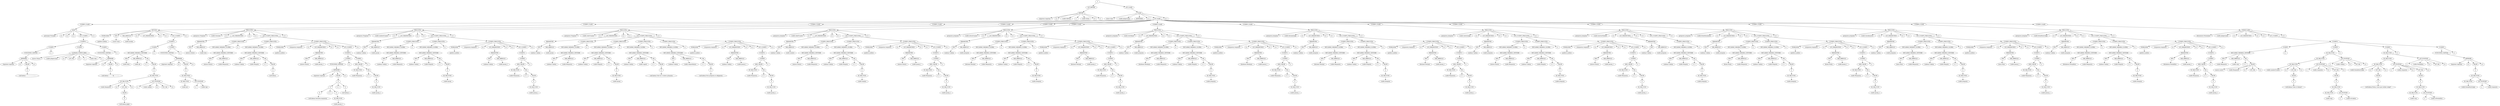 digraph G{
426867[label="S"];
426867->3841804;
3841804[label="LST_IMPORT"];
3841804->34576242;
34576242[label="IMPORT"];
34576242->42750725;
42750725[label="(importar) importar"];
34576242->49212206;
49212206[label="(() ("];
34576242->40256670;
40256670[label="(valId) libForm"];
34576242->26765710;
26765710[label="(.) ."];
34576242->39564799;
39564799[label="(valId) xform"];
34576242->20538874;
20538874[label="()) )"];
34576242->50632145;
50632145[label="(;) ;"];
426867->53036123;
53036123[label="LST_CLASE"];
53036123->7563067;
7563067[label="CLASE"];
7563067->958745;
958745[label="(clase) clase"];
7563067->8628710;
8628710[label="(valId) pilapersonas"];
7563067->10549531;
10549531[label="EXTENDER"];
7563067->27836922;
27836922[label="({) {"];
7563067->49205706;
49205706[label="CP_CLASE"];
49205706->40198173;
40198173[label="CUERPO_CLASE"];
40198173->26239245;
26239245[label="MAIN"];
26239245->34826618;
34826618[label="(principal) Principal"];
26239245->45004109;
45004109[label="(() ("];
26239245->2383799;
2383799[label="()) )"];
26239245->21454193;
21454193[label="({) {"];
26239245->58870012;
58870012[label="LST_CUERPO"];
58870012->60068066;
60068066[label="CUERPO+"];
60068066->3741682;
3741682[label="CUERPO"];
3741682->33675143;
33675143[label="FUNCIONES_NATIVAS"];
33675143->34640832;
34640832[label="IMPRIMIR"];
34640832->43332040;
43332040[label="(imprimir) imprimir"];
34640832->54444047;
54444047[label="(() ("];
34640832->20234383;
20234383[label="VALOR"];
20234383->47891719;
47891719[label="E"];
47891719->28372289;
28372289[label="(valCadena) ---------------------------"];
34640832->54024015;
54024015[label="()) )"];
3741682->16454088;
16454088[label="(;) ;"];
60068066->13869071;
13869071[label="CUERPO"];
13869071->57712780;
57712780[label="LLAMADA_FORMULARIO"];
57712780->49652976;
49652976[label="(nuevo) Nuevo"];
57712780->44223604;
44223604[label="(valId) pilapersonas"];
57712780->62468121;
62468121[label="(() ("];
57712780->25342185;
25342185[label="LST_VAL"];
57712780->26753075;
26753075[label="()) )"];
57712780->39451090;
39451090[label="(.) ."];
57712780->19515494;
19515494[label="(todo) todo"];
57712780->41421720;
41421720[label="(;) ;"];
60068066->37251161;
37251161[label="CUERPO"];
37251161->66824994;
66824994[label="FUNCIONES_NATIVAS"];
66824994->64554036;
64554036[label="IMPRIMIR"];
64554036->44115416;
44115416[label="(imprimir) imprimir"];
64554036->61494432;
61494432[label="(() ("];
64554036->16578980;
16578980[label="VALOR"];
16578980->14993092;
14993092[label="E"];
14993092->720107;
720107[label="(valCadena) ---------- fin -------------"];
64554036->6480969;
6480969[label="()) )"];
37251161->58328727;
58328727[label="(;) ;"];
26239245->55196503;
55196503[label="(}) }"];
49205706->27006480;
27006480[label="CUERPO_CLASE"];
27006480->41731733;
41731733[label="METODO"];
41731733->40041277;
40041277[label="VISIBILIDAD"];
40041277->24827179;
24827179[label="(publico) publico"];
41731733->22118023;
22118023[label="TIPO"];
22118023->64844482;
64844482[label="(vacio) vacio"];
41731733->46729429;
46729429[label="VAR_ARREGLO"];
46729429->17911681;
17911681[label="(valId) prueba"];
41731733->26987408;
26987408[label="(() ("];
41731733->41560081;
41560081[label="LST_PARAMETROS"];
41731733->38496415;
38496415[label="()) )"];
41731733->10923418;
10923418[label="({) {"];
41731733->31201899;
31201899[label="LST_CUERPO"];
31201899->12381635;
12381635[label="CUERPO+"];
12381635->44325851;
44325851[label="CUERPO"];
44325851->63388340;
63388340[label="DECLARAR_VARIABLE_SINVISIBI"];
63388340->33624151;
33624151[label="TIPO"];
33624151->34181910;
34181910[label="(valId) form"];
63388340->39201736;
39201736[label="VAR_ARREGLO"];
39201736->17271312;
17271312[label="(valId) ale"];
63388340->21224086;
21224086[label="VAL"];
21224086->56799051;
56799051[label="(=) ="];
21224086->41429416;
41429416[label="VALOR"];
41429416->37320431;
37320431[label="E"];
37320431->339559;
339559[label="ID_VAR_FUNC"];
339559->3056034;
3056034[label="ID_VAR_FUNC"];
3056034->27504314;
27504314[label="(valId) Respuesta"];
3056034->46212239;
46212239[label="(() ("];
3056034->13256970;
13256970[label="LST_VAL"];
13256970->52203868;
52203868[label="VALOR"];
52203868->72766;
72766[label="E"];
72766->654897;
654897[label="(valCadena) jejeje"];
3056034->5894079;
5894079[label="()) )"];
339559->53046711;
53046711[label="LST_PUNTOSP"];
53046711->7658356;
7658356[label="(.) ."];
53046711->1816341;
1816341[label="(valId) cadena"];
53046711->16347077;
16347077[label="(() ("];
53046711->12905972;
12905972[label="LST_VAL"];
53046711->49044892;
49044892[label="()) )"];
44325851->38750844;
38750844[label="(;) ;"];
12381635->13213278;
13213278[label="CUERPO"];
13213278->51810644;
51810644[label="FUNCIONES_NATIVAS"];
51810644->63642613;
63642613[label="IMPRIMIR"];
63642613->35912612;
35912612[label="(imprimir) imprimir"];
63642613->54778057;
54778057[label="(() ("];
63642613->23240469;
23240469[label="VALOR"];
23240469->7837633;
7837633[label="E"];
7837633->3429838;
3429838[label="ID_VAR_FUNC"];
3429838->30868550;
30868550[label="ID_VAR_FUNC"];
30868550->9381496;
9381496[label="(valId) ale"];
3429838->17324607;
17324607[label="LST_PUNTOSP"];
17324607->21703739;
21703739[label="(.) ."];
17324607->61115925;
61115925[label="(valId) tipo"];
63642613->13172414;
13172414[label="()) )"];
13213278->51442863;
51442863[label="(;) ;"];
41731733->60332585;
60332585[label="(}) }"];
49205706->6122357;
6122357[label="CUERPO_CLASE"];
6122357->55101221;
55101221[label="PREGUNTA"];
55101221->26148945;
26148945[label="(pregunta) Pregunta"];
55101221->34013913;
34013913[label="(valId) iteracion"];
55101221->37689768;
37689768[label="(() ("];
55101221->3663598;
3663598[label="LST_PARAMETROS"];
3663598->32972388;
32972388[label="PARAMETRO"];
32972388->28316044;
28316044[label="TIPO"];
28316044->53517805;
53517805[label="(entero) Entero"];
32972388->11898202;
11898202[label="VAR_ARREGLO"];
11898202->39974954;
39974954[label="(valId) data"];
55101221->24230272;
24230272[label="()) )"];
55101221->16745860;
16745860[label="({) {"];
55101221->16495015;
16495015[label="LST_CUERPO_PREGUNTA"];
16495015->14237410;
14237410[label="CUERPO_PREGUNTA"];
14237410->61027830;
61027830[label="DECLARAR_VARIABLE_GLOBAL"];
61027830->12379565;
12379565[label="DECLARAR_VARIABLE_SINVISIBI"];
12379565->44307222;
44307222[label="TIPO"];
44307222->63220684;
63220684[label="(entero) Entero"];
12379565->32115247;
32115247[label="VAR_ARREGLO"];
32115247->20601768;
20601768[label="(valId) Respuesta"];
14237410->51198184;
51198184[label="(;) ;"];
16495015->58130472;
58130472[label="CUERPO_PREGUNTA"];
58130472->53412201;
53412201[label="DECLARAR_VARIABLE_GLOBAL"];
53412201->10947764;
10947764[label="DECLARAR_VARIABLE_SINVISIBI"];
10947764->31421019;
31421019[label="TIPO"];
31421019->14353717;
14353717[label="(cadena) Cadena"];
10947764->62074597;
62074597[label="VAR_ARREGLO"];
62074597->21800467;
21800467[label="(valId) Etiqueta"];
10947764->61986480;
61986480[label="VAL"];
61986480->21007413;
21007413[label="(=) ="];
61986480->54848996;
54848996[label="VALOR"];
54848996->23878916;
23878916[label="E"];
23878916->13583655;
13583655[label="(valCadena)  "];
58130472->55144039;
55144039[label="(;) ;"];
16495015->26534308;
26534308[label="CUERPO_PREGUNTA"];
26534308->37482183;
37482183[label="VISIBILIDAD"];
37482183->1795329;
1795329[label="(publico) publico"];
26534308->16157963;
16157963[label="(respuesta) respuesta"];
26534308->11203942;
11203942[label="(() ("];
26534308->33726620;
33726620[label="LST_PARAMETROS"];
33726620->35104124;
35104124[label="PARAMETRO"];
35104124->47501665;
47501665[label="TIPO"];
47501665->24861802;
24861802[label="(entero) Entero"];
35104124->22429634;
22429634[label="VAR_ARREGLO"];
22429634->540121;
540121[label="(valId) param_1"];
26534308->4861097;
4861097[label="()) )"];
26534308->43749873;
43749873[label="({) {"];
26534308->58204539;
58204539[label="LST_CUERPO"];
58204539->54078809;
54078809[label="CUERPO+"];
54078809->16947234;
16947234[label="CUERPO"];
16947234->18307385;
18307385[label="FUNCIONES_NATIVAS"];
18307385->30548742;
30548742[label="IMPRIMIR"];
30548742->6503226;
6503226[label="(imprimir) imprimir"];
30548742->58529038;
58529038[label="(() ("];
30548742->56999299;
56999299[label="VALOR"];
56999299->43231651;
43231651[label="E"];
43231651->53540541;
53540541[label="E"];
53540541->12102828;
12102828[label="E"];
12102828->41816592;
41816592[label="(valCadena) iteracion.respuesta("];
53540541->40805010;
40805010[label="(+) +"];
53540541->31700771;
31700771[label="E"];
31700771->16871484;
16871484[label="ID_VAR_FUNC"];
16871484->17625630;
17625630[label="(valId) param_1"];
43231651->24412946;
24412946[label="(+) +"];
43231651->18389930;
18389930[label="E"];
18389930->31291646;
31291646[label="(valCadena) )"];
30548742->13189358;
13189358[label="()) )"];
16947234->51595365;
51595365[label="(;) ;"];
54078809->61705107;
61705107[label="CUERPO"];
61705107->18475057;
18475057[label="ASIG_VALOR"];
18475057->32057793;
32057793[label="ID_VAR_FUNC"];
32057793->20084682;
20084682[label="(valId) Respuesta"];
18475057->46544415;
46544415[label="VAL"];
46544415->16246551;
16246551[label="(=) ="];
46544415->12001237;
12001237[label="VALOR"];
12001237->40902273;
40902273[label="E"];
40902273->32576140;
32576140[label="ID_VAR_FUNC"];
32576140->24749807;
24749807[label="(valId) param_1"];
61705107->21421675;
21421675[label="(;) ;"];
26534308->58577354;
58577354[label="(}) }"];
55101221->57434139;
57434139[label="(}) }"];
49205706->47145209;
47145209[label="CUERPO_CLASE"];
47145209->21653700;
21653700[label="PREGUNTA"];
21653700->60665573;
60665573[label="(pregunta) Pregunta"];
21653700->9119245;
9119245[label="(valId) nombreUsuario"];
21653700->14964341;
14964341[label="(() ("];
21653700->461342;
461342[label="LST_PARAMETROS"];
461342->4152081;
4152081[label="PARAMETRO"];
4152081->37368736;
37368736[label="TIPO"];
37368736->774306;
774306[label="(cadena) Cadena"];
4152081->6968762;
6968762[label="VAR_ARREGLO"];
6968762->62718864;
62718864[label="(valId) param"];
21653700->27598869;
27598869[label="()) )"];
21653700->47063234;
47063234[label="({) {"];
21653700->20915929;
20915929[label="LST_CUERPO_PREGUNTA"];
20915929->54025633;
54025633[label="CUERPO_PREGUNTA"];
54025633->16468652;
16468652[label="DECLARAR_VARIABLE_GLOBAL"];
16468652->14000148;
14000148[label="DECLARAR_VARIABLE_SINVISIBI"];
14000148->58892473;
58892473[label="TIPO"];
58892473->60270212;
60270212[label="(cadena) Cadena"];
14000148->5560998;
5560998[label="VAR_ARREGLO"];
5560998->50048984;
50048984[label="(valId) Respuesta"];
54025633->47787675;
47787675[label="(;) ;"];
20915929->27435897;
27435897[label="CUERPO_PREGUNTA"];
27435897->45596481;
45596481[label="DECLARAR_VARIABLE_GLOBAL"];
45596481->7715150;
7715150[label="DECLARAR_VARIABLE_SINVISIBI"];
7715150->2327487;
2327487[label="TIPO"];
2327487->20947391;
20947391[label="(cadena) Cadena"];
7715150->54308798;
54308798[label="VAR_ARREGLO"];
54308798->19017142;
19017142[label="(valId) Etiqueta"];
7715150->36936550;
36936550[label="VAL"];
36936550->63993496;
63993496[label="(=) ="];
36936550->39070558;
39070558[label="VALOR"];
39070558->16090703;
16090703[label="E"];
16090703->10598606;
10598606[label="ID_VAR_FUNC"];
10598606->28278595;
28278595[label="(valId) param"];
27435897->53180767;
53180767[label="(;) ;"];
20915929->8864859;
8864859[label="CUERPO_PREGUNTA"];
8864859->12674872;
12674872[label="VISIBILIDAD"];
12674872->46964992;
46964992[label="(publico) publico"];
8864859->20031746;
20031746[label="(respuesta) respuesta"];
8864859->46067993;
46067993[label="(() ("];
8864859->11958757;
11958757[label="LST_PARAMETROS"];
11958757->40519951;
40519951[label="PARAMETRO"];
40519951->29135240;
29135240[label="TIPO"];
29135240->60890569;
60890569[label="(cadena) Cadena"];
40519951->11144211;
11144211[label="VAR_ARREGLO"];
11144211->33189039;
33189039[label="(valId) param_1"];
8864859->30265903;
30265903[label="()) )"];
8864859->3957675;
3957675[label="({) {"];
8864859->35619075;
35619075[label="LST_CUERPO"];
35619075->52136226;
52136226[label="CUERPO+"];
52136226->66572856;
66572856[label="CUERPO"];
66572856->62284798;
62284798[label="ASIG_VALOR"];
62284798->23692278;
23692278[label="ID_VAR_FUNC"];
23692278->11903911;
11903911[label="(valId) Respuesta"];
62284798->40026340;
40026340[label="VAL"];
40026340->24692740;
24692740[label="(=) ="];
40026340->20908074;
20908074[label="VALOR"];
20908074->53954942;
53954942[label="E"];
53954942->15832433;
15832433[label="ID_VAR_FUNC"];
15832433->8274172;
8274172[label="(valId) param_1"];
66572856->7358688;
7358688[label="(;) ;"];
8864859->66228199;
66228199[label="(}) }"];
21653700->59182880;
59182880[label="(}) }"];
49205706->62883878;
62883878[label="CUERPO_CLASE"];
62883878->29083993;
29083993[label="PREGUNTA"];
29083993->60429346;
60429346[label="(pregunta) Pregunta"];
29083993->6993202;
6993202[label="(valId) colorUsuario"];
29083993->62938818;
62938818[label="(() ("];
29083993->29578451;
29578451[label="LST_PARAMETROS"];
29578451->64879470;
64879470[label="PARAMETRO"];
64879470->47044325;
47044325[label="TIPO"];
47044325->20745743;
20745743[label="(cadena) Cadena"];
64879470->52493967;
52493967[label="VAR_ARREGLO"];
52493967->2683661;
2683661[label="(valId) param"];
29083993->24152954;
24152954[label="()) )"];
29083993->16049999;
16049999[label="({) {"];
29083993->10232270;
10232270[label="LST_CUERPO_PREGUNTA"];
10232270->24981566;
24981566[label="CUERPO_PREGUNTA"];
24981566->23507505;
23507505[label="DECLARAR_VARIABLE_GLOBAL"];
23507505->10240961;
10240961[label="DECLARAR_VARIABLE_SINVISIBI"];
10240961->25059790;
25059790[label="TIPO"];
25059790->24211521;
24211521[label="(cadena) Cadena"];
10240961->16577099;
16577099[label="VAR_ARREGLO"];
16577099->14976165;
14976165[label="(valId) Respuesta"];
24981566->567760;
567760[label="(;) ;"];
10232270->5109846;
5109846[label="CUERPO_PREGUNTA"];
5109846->45988614;
45988614[label="DECLARAR_VARIABLE_GLOBAL"];
45988614->11244347;
11244347[label="DECLARAR_VARIABLE_SINVISIBI"];
11244347->34090260;
34090260[label="TIPO"];
34090260->38376892;
38376892[label="(cadena) Cadena"];
11244347->9847715;
9847715[label="VAR_ARREGLO"];
9847715->21520579;
21520579[label="(valId) Etiqueta"];
11244347->59467483;
59467483[label="VAL"];
59467483->65445301;
65445301[label="(=) ="];
59467483->52136803;
52136803[label="VALOR"];
52136803->66578044;
66578044[label="E"];
66578044->62331491;
62331491[label="ID_VAR_FUNC"];
62331491->24112512;
24112512[label="(valId) param"];
5109846->15686020;
15686020[label="(;) ;"];
10232270->6956456;
6956456[label="CUERPO_PREGUNTA"];
6956456->62608109;
62608109[label="DECLARAR_VARIABLE_GLOBAL"];
62608109->26602077;
26602077[label="DECLARAR_VARIABLE_SINVISIBI"];
26602077->38092103;
38092103[label="TIPO"];
38092103->7284614;
7284614[label="(cadena) Cadena"];
26602077->65561530;
65561530[label="VAR_ARREGLO"];
65561530->53182860;
53182860[label="(valId) sugerir"];
26602077->8883693;
8883693[label="VAL"];
8883693->12844374;
12844374[label="(=) ="];
8883693->48490504;
48490504[label="VALOR"];
48490504->33761356;
33761356[label="E"];
33761356->35416756;
35416756[label="(valCadena) Solo los 4 colores primarios"];
6956456->50315352;
50315352[label="(;) ;"];
10232270->50184984;
50184984[label="CUERPO_PREGUNTA"];
50184984->49011679;
49011679[label="DECLARAR_VARIABLE_GLOBAL"];
49011679->38451933;
38451933[label="DECLARAR_VARIABLE_SINVISIBI"];
38451933->10523083;
10523083[label="TIPO"];
10523083->27598891;
27598891[label="(cadena) Cadena"];
38451933->47063428;
47063428[label="VAR_ARREGLO"];
47063428->20917673;
20917673[label="(valId) requeridomsn"];
38451933->54041329;
54041329[label="VAL"];
54041329->16609919;
16609919[label="(=) ="];
54041329->15271547;
15271547[label="VALOR"];
15271547->3226198;
3226198[label="E"];
3226198->29035785;
29035785[label="(valCadena) Esta pregunta es obligatoria"];
50184984->59995477;
59995477[label="(;) ;"];
10232270->3088388;
3088388[label="CUERPO_PREGUNTA"];
3088388->27795493;
27795493[label="VISIBILIDAD"];
27795493->48832851;
48832851[label="(publico) publico"];
3088388->36842478;
36842478[label="(respuesta) respuesta"];
3088388->63146847;
63146847[label="(() ("];
3088388->31450711;
31450711[label="LST_PARAMETROS"];
31450711->14620943;
14620943[label="PARAMETRO"];
14620943->64479624;
64479624[label="TIPO"];
64479624->43445707;
43445707[label="(cadena) Cadena"];
14620943->55467050;
55467050[label="VAR_ARREGLO"];
55467050->29441404;
29441404[label="(valId) param_1"];
3088388->63646052;
63646052[label="()) )"];
3088388->35943562;
35943562[label="({) {"];
3088388->55056607;
55056607[label="LST_CUERPO"];
55056607->25747420;
25747420[label="CUERPO+"];
25747420->30400195;
30400195[label="CUERPO"];
30400195->5166299;
5166299[label="ASIG_VALOR"];
5166299->46496694;
46496694[label="ID_VAR_FUNC"];
46496694->15817070;
15817070[label="(valId) Respuesta"];
5166299->8135907;
8135907[label="VAL"];
8135907->6114302;
6114302[label="(=) ="];
8135907->55028720;
55028720[label="VALOR"];
55028720->25496434;
25496434[label="E"];
25496434->28141317;
28141317[label="ID_VAR_FUNC"];
28141317->51945267;
51945267[label="(valId) param_1"];
30400195->64854219;
64854219[label="(;) ;"];
3088388->46817064;
46817064[label="(}) }"];
29083993->18700393;
18700393[label="(}) }"];
49205706->34085817;
34085817[label="CUERPO_CLASE"];
34085817->38336904;
38336904[label="PREGUNTA"];
38336904->9487824;
9487824[label="(pregunta) pregunta"];
38336904->18281552;
18281552[label="(valId) edadUsuario"];
38336904->30316242;
30316242[label="(() ("];
38336904->4410728;
4410728[label="LST_PARAMETROS"];
4410728->39696553;
39696553[label="PARAMETRO"];
39696553->21724664;
21724664[label="TIPO"];
21724664->61304253;
61304253[label="(cadena) Cadena"];
39696553->14867369;
14867369[label="VAR_ARREGLO"];
14867369->66697461;
66697461[label="(valId) nombre"];
38336904->63406242;
63406242[label="()) )"];
38336904->33785274;
33785274[label="({) {"];
38336904->35632012;
35632012[label="LST_CUERPO_PREGUNTA"];
35632012->52252659;
52252659[label="CUERPO_PREGUNTA"];
52252659->511887;
511887[label="DECLARAR_VARIABLE_GLOBAL"];
511887->4606985;
4606985[label="DECLARAR_VARIABLE_SINVISIBI"];
4606985->41462866;
41462866[label="TIPO"];
41462866->37621475;
37621475[label="(entero) Entero"];
4606985->3048957;
3048957[label="VAR_ARREGLO"];
3048957->27440617;
27440617[label="(valId) Respuesta"];
52252659->45638969;
45638969[label="(;) ;"];
35632012->8097541;
8097541[label="CUERPO_PREGUNTA"];
8097541->5769005;
5769005[label="DECLARAR_VARIABLE_GLOBAL"];
5769005->51921052;
51921052[label="DECLARAR_VARIABLE_SINVISIBI"];
51921052->64636290;
64636290[label="TIPO"];
64636290->44855704;
44855704[label="(cadena) Cadena"];
51921052->1048160;
1048160[label="VAR_ARREGLO"];
1048160->9433441;
9433441[label="(valId) Etiqueta"];
51921052->17792110;
17792110[label="VAL"];
17792110->25911262;
25911262[label="(=) ="];
17792110->31874772;
31874772[label="VALOR"];
31874772->18437496;
18437496[label="E"];
18437496->31719739;
31719739[label="ID_VAR_FUNC"];
31719739->17042198;
17042198[label="(valId) nombre"];
8097541->19162058;
19162058[label="(;) ;"];
35632012->38240801;
38240801[label="CUERPO_PREGUNTA"];
38240801->8622890;
8622890[label="VISIBILIDAD"];
8622890->10497152;
10497152[label="(publico) publico"];
38240801->27365507;
27365507[label="(respuesta) respuesta"];
38240801->44962972;
44962972[label="(() ("];
38240801->2013564;
2013564[label="LST_PARAMETROS"];
2013564->18122076;
18122076[label="PARAMETRO"];
18122076->28880957;
28880957[label="TIPO"];
28880957->58602024;
58602024[label="(entero) Entero"];
18122076->57656175;
57656175[label="VAR_ARREGLO"];
57656175->49143529;
49143529[label="(valId) param_1"];
38240801->39638585;
39638585[label="()) )"];
38240801->21202951;
21202951[label="({) {"];
38240801->56608836;
56608836[label="LST_CUERPO"];
56608836->39717481;
39717481[label="CUERPO+"];
39717481->21913016;
21913016[label="CUERPO"];
21913016->62999416;
62999416[label="ASIG_VALOR"];
62999416->30123835;
30123835[label="ID_VAR_FUNC"];
30123835->2679067;
2679067[label="(valId) Respuesta"];
62999416->24111608;
24111608[label="VAL"];
24111608->15677883;
15677883[label="(=) ="];
24111608->6883221;
6883221[label="VALOR"];
6883221->61948991;
61948991[label="E"];
61948991->20670010;
20670010[label="ID_VAR_FUNC"];
20670010->51812368;
51812368[label="(valId) param_1"];
21913016->63658128;
63658128[label="(;) ;"];
38240801->36052245;
36052245[label="(}) }"];
38336904->56034750;
56034750[label="(}) }"];
49205706->34550710;
34550710[label="CUERPO_CLASE"];
34550710->42520941;
42520941[label="PREGUNTA"];
42520941->47144157;
47144157[label="(pregunta) pregunta"];
42520941->21644229;
21644229[label="(valId) alturaUsuario"];
42520941->60580335;
60580335[label="(() ("];
42520941->8352109;
8352109[label="LST_PARAMETROS"];
8352109->8060118;
8060118[label="PARAMETRO"];
8060118->5432205;
5432205[label="TIPO"];
5432205->48889850;
48889850[label="(cadena) Cadena"];
8060118->37355470;
37355470[label="VAR_ARREGLO"];
37355470->654914;
654914[label="(valId) pregunta"];
42520941->5894231;
5894231[label="()) )"];
42520941->53048087;
53048087[label="({) {"];
42520941->7670737;
7670737[label="LST_CUERPO_PREGUNTA"];
7670737->1927776;
1927776[label="CUERPO_PREGUNTA"];
1927776->17349988;
17349988[label="DECLARAR_VARIABLE_GLOBAL"];
17349988->21932166;
21932166[label="DECLARAR_VARIABLE_SINVISIBI"];
21932166->63171767;
63171767[label="TIPO"];
63171767->31674992;
31674992[label="(decimal) Decimal"];
21932166->16639474;
16639474[label="VAR_ARREGLO"];
16639474->15537542;
15537542[label="(valId) Respuesta"];
1927776->5620158;
5620158[label="(;) ;"];
7670737->50581426;
50581426[label="CUERPO_PREGUNTA"];
50581426->52579650;
52579650[label="DECLARAR_VARIABLE_GLOBAL"];
52579650->3454809;
3454809[label="DECLARAR_VARIABLE_SINVISIBI"];
3454809->31093287;
31093287[label="TIPO"];
31093287->11404133;
11404133[label="(cadena) Cadena"];
3454809->35528341;
35528341[label="VAR_ARREGLO"];
35528341->51319614;
51319614[label="(valId) Etiqueta"];
3454809->59223347;
59223347[label="VAL"];
59223347->63248075;
63248075[label="(=) ="];
59223347->32361769;
32361769[label="VALOR"];
32361769->22820469;
22820469[label="E"];
22820469->4057632;
4057632[label="ID_VAR_FUNC"];
4057632->36518691;
36518691[label="(valId) pregunta"];
50581426->60232767;
60232767[label="(;) ;"];
7670737->5223998;
5223998[label="CUERPO_PREGUNTA"];
5223998->47015983;
47015983[label="VISIBILIDAD"];
47015983->20490669;
20490669[label="(publico) publico"];
5223998->50198296;
50198296[label="(respuesta) respuesta"];
5223998->49131481;
49131481[label="(() ("];
5223998->39530145;
39530145[label="LST_PARAMETROS"];
39530145->20226985;
20226985[label="PARAMETRO"];
20226985->47825138;
47825138[label="TIPO"];
47825138->27773061;
27773061[label="(decimal) Decimal"];
20226985->48630964;
48630964[label="VAR_ARREGLO"];
48630964->35025494;
35025494[label="(valId) param_1"];
5223998->46793998;
46793998[label="()) )"];
5223998->18492804;
18492804[label="({) {"];
5223998->32217513;
32217513[label="LST_CUERPO"];
32217513->21522166;
21522166[label="CUERPO+"];
21522166->59481773;
59481773[label="CUERPO"];
59481773->65573909;
65573909[label="ASIG_VALOR"];
65573909->53294272;
53294272[label="ID_VAR_FUNC"];
53294272->9886408;
9886408[label="(valId) Respuesta"];
65573909->21868813;
21868813[label="VAL"];
21868813->62601592;
62601592[label="(=) ="];
21868813->26543418;
26543418[label="VALOR"];
26543418->37564172;
37564172[label="E"];
37564172->2533231;
2533231[label="ID_VAR_FUNC"];
2533231->22799085;
22799085[label="(valId) param_1"];
59481773->3865173;
3865173[label="(;) ;"];
5223998->34786562;
34786562[label="(}) }"];
42520941->44643603;
44643603[label="(}) }"];
49205706->66248115;
66248115[label="CUERPO_CLASE"];
66248115->59362130;
59362130[label="PREGUNTA"];
59362130->64497130;
64497130[label="(pregunta) pregunta"];
59362130->43603258;
43603258[label="(valId) eresMayor"];
59362130->56885004;
56885004[label="(() ("];
59362130->42202994;
42202994[label="LST_PARAMETROS"];
42202994->44282627;
44282627[label="PARAMETRO"];
44282627->62999330;
62999330[label="TIPO"];
62999330->30123063;
30123063[label="(cadena) Cadena"];
44282627->2672115;
2672115[label="VAR_ARREGLO"];
2672115->24049039;
24049039[label="(valId) pregunta"];
59362130->15114764;
15114764[label="()) )"];
59362130->1815156;
1815156[label="({) {"];
59362130->16336406;
16336406[label="LST_CUERPO_PREGUNTA"];
16336406->12809933;
12809933[label="CUERPO_PREGUNTA"];
12809933->48180537;
48180537[label="DECLARAR_VARIABLE_GLOBAL"];
48180537->30971651;
30971651[label="DECLARAR_VARIABLE_SINVISIBI"];
30971651->10309404;
10309404[label="TIPO"];
10309404->25675773;
25675773[label="(booleano) Booleano"];
30971651->29755367;
29755367[label="VAR_ARREGLO"];
29755367->66471715;
66471715[label="(valId) Respuesta"];
12809933->61374531;
61374531[label="(;) ;"];
16336406->15499871;
15499871[label="CUERPO_PREGUNTA"];
15499871->5281111;
5281111[label="DECLARAR_VARIABLE_GLOBAL"];
5281111->47530006;
47530006[label="DECLARAR_VARIABLE_SINVISIBI"];
47530006->25116876;
25116876[label="TIPO"];
25116876->24725298;
24725298[label="(cadena) Cadena"];
47530006->21201098;
21201098[label="VAR_ARREGLO"];
21201098->56592155;
56592155[label="(valId) Etiqueta"];
47530006->39567352;
39567352[label="VAL"];
39567352->20561848;
20561848[label="(=) ="];
39567352->50838910;
50838910[label="VALOR"];
50838910->54897010;
54897010[label="E"];
54897010->24311045;
24311045[label="ID_VAR_FUNC"];
24311045->17472816;
17472816[label="(valId) pregunta"];
15499871->23037620;
23037620[label="(;) ;"];
16336406->6011995;
6011995[label="CUERPO_PREGUNTA"];
6011995->54107956;
54107956[label="VISIBILIDAD"];
54107956->17209562;
17209562[label="(publico) publico"];
6011995->20668333;
20668333[label="(respuesta) respuesta"];
6011995->51797270;
51797270[label="(() ("];
6011995->63522246;
63522246[label="LST_PARAMETROS"];
63522246->34829302;
34829302[label="PARAMETRO"];
34829302->45028263;
45028263[label="TIPO"];
45028263->2601186;
2601186[label="(booleano) Booleano"];
34829302->23410681;
23410681[label="VAR_ARREGLO"];
23410681->9369539;
9369539[label="(valId) param_1"];
6011995->17216995;
17216995[label="()) )"];
6011995->20735233;
20735233[label="({) {"];
6011995->52399374;
52399374[label="LST_CUERPO"];
52399374->1832323;
1832323[label="CUERPO+"];
1832323->16490914;
16490914[label="CUERPO"];
16490914->14200498;
14200498[label="ASIG_VALOR"];
14200498->60695621;
60695621[label="ID_VAR_FUNC"];
60695621->9389685;
9389685[label="(valId) Respuesta"];
14200498->17398306;
17398306[label="VAL"];
17398306->22367029;
22367029[label="(=) ="];
17398306->67085535;
67085535[label="VALOR"];
67085535->66898905;
66898905[label="E"];
66898905->65219236;
65219236[label="ID_VAR_FUNC"];
65219236->50102218;
50102218[label="(valId) param_1"];
16490914->48266778;
48266778[label="(;) ;"];
6011995->31747823;
31747823[label="(}) }"];
59362130->17294952;
17294952[label="(}) }"];
49205706->21436848;
21436848[label="CUERPO_CLASE"];
21436848->58713911;
58713911[label="PREGUNTA"];
58713911->58663159;
58663159[label="(pregunta) pregunta"];
58713911->58206383;
58206383[label="(valId) decimalrango"];
58713911->54095401;
54095401[label="(() ("];
58713911->17096567;
17096567[label="LST_PARAMETROS"];
17096567->19651376;
19651376[label="PARAMETRO"];
19651376->42644663;
42644663[label="TIPO"];
42644663->48257652;
48257652[label="(cadena) Cadena"];
19651376->31665688;
31665688[label="VAR_ARREGLO"];
31665688->16555740;
16555740[label="(valId) pregunta"];
58713911->14783937;
14783937[label="()) )"];
58713911->65946577;
65946577[label="({) {"];
58713911->56648283;
56648283[label="LST_CUERPO_PREGUNTA"];
56648283->40072506;
40072506[label="CUERPO_PREGUNTA"];
40072506->25108238;
25108238[label="DECLARAR_VARIABLE_GLOBAL"];
25108238->24647552;
24647552[label="DECLARAR_VARIABLE_SINVISIBI"];
24647552->20501377;
20501377[label="TIPO"];
20501377->50294666;
50294666[label="(decimal) Decimal"];
24647552->49998812;
49998812[label="VAR_ARREGLO"];
49998812->47336128;
47336128[label="(valId) Respuesta"];
40072506->23371976;
23371976[label="(;) ;"];
56648283->9021196;
9021196[label="CUERPO_PREGUNTA"];
9021196->14081900;
14081900[label="DECLARAR_VARIABLE_GLOBAL"];
14081900->59628243;
59628243[label="DECLARAR_VARIABLE_SINVISIBI"];
59628243->66892145;
66892145[label="TIPO"];
66892145->65158399;
65158399[label="(cadena) Cadena"];
59628243->49554687;
49554687[label="VAR_ARREGLO"];
49554687->43339000;
43339000[label="(valId) Etiqueta"];
59628243->54506685;
54506685[label="VAL"];
54506685->20798117;
20798117[label="(=) ="];
54506685->52965331;
52965331[label="VALOR"];
52965331->6925935;
6925935[label="E"];
6925935->62333418;
62333418[label="ID_VAR_FUNC"];
62333418->24129853;
24129853[label="(valId) pregunta"];
9021196->15842089;
15842089[label="(;) ;"];
56648283->8361080;
8361080[label="CUERPO_PREGUNTA"];
8361080->8140857;
8140857[label="VISIBILIDAD"];
8140857->6158855;
6158855[label="(publico) publico"];
8361080->55429698;
55429698[label="(respuesta) respuesta"];
8361080->29105235;
29105235[label="(() ("];
8361080->60620523;
60620523[label="LST_PARAMETROS"];
60620523->8713795;
8713795[label="PARAMETRO"];
8713795->11315292;
11315292[label="TIPO"];
11315292->34728767;
34728767[label="(decimal) Decimal"];
8713795->44123454;
44123454[label="VAR_ARREGLO"];
44123454->61566768;
61566768[label="(valId) param_1"];
8361080->17230008;
17230008[label="()) )"];
8361080->20852350;
20852350[label="({) {"];
8361080->53453427;
53453427[label="LST_CUERPO"];
53453427->11318800;
11318800[label="CUERPO+"];
11318800->34760343;
34760343[label="CUERPO"];
34760343->44407631;
44407631[label="ASIG_VALOR"];
44407631->64124362;
64124362[label="ID_VAR_FUNC"];
64124362->40248354;
40248354[label="(valId) Respuesta"];
44407631->26690871;
26690871[label="VAL"];
26690871->38891250;
38891250[label="(=) ="];
26690871->14476932;
14476932[label="VALOR"];
14476932->63183526;
63183526[label="E"];
63183526->31780825;
31780825[label="ID_VAR_FUNC"];
31780825->17591975;
17591975[label="(valId) param_1"];
34760343->24110047;
24110047[label="(;) ;"];
8361080->15663836;
15663836[label="(}) }"];
58713911->6756797;
6756797[label="(}) }"];
49205706->60811181;
60811181[label="CUERPO_CLASE"];
60811181->10429724;
10429724[label="PREGUNTA"];
10429724->26758660;
26758660[label="(pregunta) pregunta"];
10429724->39501348;
39501348[label="(valId) enterorango"];
10429724->19967814;
19967814[label="(() ("];
10429724->45492604;
45492604[label="LST_PARAMETROS"];
45492604->6780253;
6780253[label="PARAMETRO"];
6780253->61022284;
61022284[label="TIPO"];
61022284->12329649;
12329649[label="(cadena) Cadena"];
6780253->43857981;
43857981[label="VAR_ARREGLO"];
43857981->59177513;
59177513[label="(valId) pregunta"];
10429724->62835574;
62835574[label="()) )"];
10429724->28649262;
28649262[label="({) {"];
10429724->56516768;
56516768[label="LST_CUERPO_PREGUNTA"];
56516768->38888871;
38888871[label="CUERPO_PREGUNTA"];
38888871->14455523;
14455523[label="DECLARAR_VARIABLE_GLOBAL"];
14455523->62990845;
62990845[label="DECLARAR_VARIABLE_SINVISIBI"];
62990845->30046694;
30046694[label="TIPO"];
30046694->1984791;
1984791[label="(entero) Entero"];
62990845->17863121;
17863121[label="VAR_ARREGLO"];
17863121->26550365;
26550365[label="(valId) Respuesta"];
38888871->37626701;
37626701[label="(;) ;"];
56516768->3095993;
3095993[label="CUERPO_PREGUNTA"];
3095993->27863937;
27863937[label="DECLARAR_VARIABLE_GLOBAL"];
27863937->49448848;
49448848[label="DECLARAR_VARIABLE_SINVISIBI"];
49448848->42386454;
42386454[label="TIPO"];
42386454->45933772;
45933772[label="(cadena) Cadena"];
49448848->10750772;
10750772[label="VAR_ARREGLO"];
10750772->29648085;
29648085[label="(valId) Etiqueta"];
49448848->65506178;
65506178[label="VAL"];
65506178->52684690;
52684690[label="(=) ="];
65506178->4400168;
4400168[label="VALOR"];
4400168->39601516;
39601516[label="E"];
39601516->20869327;
20869327[label="ID_VAR_FUNC"];
20869327->53606218;
53606218[label="(valId) pregunta"];
3095993->12693918;
12693918[label="(;) ;"];
56516768->47136405;
47136405[label="CUERPO_PREGUNTA"];
47136405->21574462;
21574462[label="VISIBILIDAD"];
21574462->59952436;
59952436[label="(publico) publico"];
47136405->2701015;
2701015[label="(respuesta) respuesta"];
47136405->24309136;
24309136[label="(() ("];
47136405->17455632;
17455632[label="LST_PARAMETROS"];
17455632->22882960;
22882960[label="PARAMETRO"];
22882960->4620049;
4620049[label="TIPO"];
4620049->41580444;
41580444[label="(entero) Entero"];
22882960->38679683;
38679683[label="VAR_ARREGLO"];
38679683->12572829;
12572829[label="(valId) param_1"];
47136405->46046605;
46046605[label="()) )"];
47136405->11766267;
11766267[label="({) {"];
47136405->38787544;
38787544[label="LST_CUERPO"];
38787544->13543581;
13543581[label="CUERPO+"];
13543581->54783372;
54783372[label="CUERPO"];
54783372->23288300;
23288300[label="ASIG_VALOR"];
23288300->8268111;
8268111[label="ID_VAR_FUNC"];
8268111->7304143;
7304143[label="(valId) Respuesta"];
23288300->65737292;
65737292[label="VAL"];
65737292->54764719;
54764719[label="(=) ="];
65737292->23120425;
23120425[label="VALOR"];
23120425->6757235;
6757235[label="E"];
6757235->60815118;
60815118[label="ID_VAR_FUNC"];
60815118->10465156;
10465156[label="(valId) param_1"];
54783372->27077540;
27077540[label="(;) ;"];
47136405->42371273;
42371273[label="(}) }"];
10429724->45797138;
45797138[label="(}) }"];
49205706->9521066;
9521066[label="CUERPO_CLASE"];
9521066->18580737;
18580737[label="PREGUNTA"];
18580737->33008913;
33008913[label="(pregunta) pregunta"];
18580737->28644761;
28644761[label="(valId) mostrarNombre"];
18580737->56476259;
56476259[label="(() ("];
18580737->38524289;
38524289[label="LST_PARAMETROS"];
38524289->11174282;
11174282[label="PARAMETRO"];
11174282->33459681;
33459681[label="TIPO"];
33459681->32701678;
32701678[label="(cadena) Cadena"];
11174282->25879650;
25879650[label="VAR_ARREGLO"];
25879650->31590262;
31590262[label="(valId) pregunta"];
18580737->15876907;
15876907[label="()) )"];
18580737->8674443;
8674443[label="({) {"];
18580737->10961125;
10961125[label="LST_CUERPO_PREGUNTA"];
10961125->31541268;
31541268[label="CUERPO_PREGUNTA"];
31541268->15435960;
15435960[label="DECLARAR_VARIABLE_GLOBAL"];
15435960->4705914;
4705914[label="DECLARAR_VARIABLE_SINVISIBI"];
4705914->42353227;
42353227[label="TIPO"];
42353227->45634724;
45634724[label="(cadena) Cadena"];
4705914->8059334;
8059334[label="VAR_ARREGLO"];
8059334->5425146;
5425146[label="(valId) Etiqueta"];
4705914->48826322;
48826322[label="VAL"];
48826322->36783718;
36783718[label="(=) ="];
48826322->62618006;
62618006[label="VALOR"];
62618006->26691149;
26691149[label="E"];
26691149->38893755;
38893755[label="ID_VAR_FUNC"];
38893755->14499481;
14499481[label="(valId) pregunta"];
31541268->63386473;
63386473[label="(;) ;"];
18580737->33607346;
33607346[label="(}) }"];
49205706->34030663;
34030663[label="CUERPO_CLASE"];
34030663->37840511;
37840511[label="PREGUNTA"];
37840511->5020285;
5020285[label="(pregunta) pregunta"];
37840511->45182569;
45182569[label="(valId) fechaNacimiento"];
37840511->3989940;
3989940[label="(() ("];
37840511->35909463;
35909463[label="LST_PARAMETROS"];
35909463->54749715;
54749715[label="PARAMETRO"];
54749715->22985394;
22985394[label="TIPO"];
22985394->5541955;
5541955[label="(cadena) Cadena"];
54749715->49877601;
49877601[label="VAR_ARREGLO"];
49877601->46245228;
46245228[label="(valId) pregunta"];
37840511->13553869;
13553869[label="()) )"];
37840511->54875957;
54875957[label="({) {"];
37840511->24121565;
24121565[label="LST_CUERPO_PREGUNTA"];
24121565->15767494;
15767494[label="CUERPO_PREGUNTA"];
15767494->7689721;
7689721[label="DECLARAR_VARIABLE_GLOBAL"];
7689721->2098632;
2098632[label="DECLARAR_VARIABLE_SINVISIBI"];
2098632->18887690;
18887690[label="TIPO"];
18887690->35771490;
35771490[label="(fecha) Fecha"];
2098632->53507960;
53507960[label="VAR_ARREGLO"];
53507960->11809597;
11809597[label="(valId) Respuesta"];
15767494->39177514;
39177514[label="(;) ;"];
24121565->17053313;
17053313[label="CUERPO_PREGUNTA"];
17053313->19262089;
19262089[label="DECLARAR_VARIABLE_GLOBAL"];
19262089->39141076;
39141076[label="DECLARAR_VARIABLE_SINVISIBI"];
39141076->16725372;
16725372[label="TIPO"];
16725372->16310625;
16310625[label="(cadena) Cadena"];
39141076->12577900;
12577900[label="VAR_ARREGLO"];
12577900->46092238;
46092238[label="(valId) Etiqueta"];
39141076->12176960;
12176960[label="VAL"];
12176960->42483779;
42483779[label="(=) ="];
12176960->46809697;
46809697[label="VALOR"];
46809697->18634089;
18634089[label="E"];
18634089->33489078;
33489078[label="ID_VAR_FUNC"];
33489078->32966247;
32966247[label="(valId) pregunta"];
17053313->28260775;
28260775[label="(;) ;"];
24121565->53020390;
53020390[label="CUERPO_PREGUNTA"];
53020390->7421470;
7421470[label="VISIBILIDAD"];
7421470->66793230;
66793230[label="(publico) publico"];
53020390->64268160;
64268160[label="(respuesta) respuesta"];
53020390->41542534;
41542534[label="(() ("];
53020390->38338487;
38338487[label="LST_PARAMETROS"];
38338487->9502070;
9502070[label="PARAMETRO"];
9502070->18409771;
18409771[label="TIPO"];
18409771->31470215;
31470215[label="(fecha) Fecha"];
9502070->14796483;
14796483[label="VAR_ARREGLO"];
14796483->66059488;
66059488[label="(valId) param_1"];
53020390->57664488;
57664488[label="()) )"];
53020390->49218346;
49218346[label="({) {"];
53020390->40311937;
40311937[label="LST_CUERPO"];
40311937->27263117;
27263117[label="CUERPO+"];
27263117->44041463;
44041463[label="CUERPO"];
44041463->60828848;
60828848[label="ASIG_VALOR"];
60828848->10588721;
10588721[label="ID_VAR_FUNC"];
10588721->28189627;
28189627[label="(valId) Respuesta"];
60828848->52380055;
52380055[label="VAL"];
52380055->1658455;
1658455[label="(=) ="];
52380055->14926099;
14926099[label="VALOR"];
14926099->117163;
117163[label="E"];
117163->1054474;
1054474[label="ID_VAR_FUNC"];
1054474->9490272;
9490272[label="(valId) param_1"];
44041463->18303590;
18303590[label="(;) ;"];
53020390->30514590;
30514590[label="(}) }"];
37840511->6195855;
6195855[label="(}) }"];
49205706->55762700;
55762700[label="CUERPO_CLASE"];
55762700->32102252;
32102252[label="PREGUNTA"];
32102252->20484818;
20484818[label="(pregunta) pregunta"];
32102252->50145638;
50145638[label="(valId) horaAlmuerzo"];
32102252->48657561;
48657561[label="(() ("];
32102252->35264868;
35264868[label="LST_PARAMETROS"];
35264868->48948360;
48948360[label="PARAMETRO"];
48948360->37882063;
37882063[label="TIPO"];
37882063->5394248;
5394248[label="(cadena) Cadena"];
48948360->48548238;
48548238[label="VAR_ARREGLO"];
48548238->34280961;
34280961[label="(valId) pregunta"];
32102252->40093194;
40093194[label="()) )"];
32102252->25294426;
25294426[label="({) {"];
32102252->26323242;
26323242[label="LST_CUERPO_PREGUNTA"];
26323242->35582587;
35582587[label="CUERPO_PREGUNTA"];
35582587->51807830;
51807830[label="DECLARAR_VARIABLE_GLOBAL"];
51807830->63617293;
63617293[label="DECLARAR_VARIABLE_SINVISIBI"];
63617293->35684727;
35684727[label="TIPO"];
35684727->52727095;
52727095[label="(hora) Hora"];
63617293->4781813;
4781813[label="VAR_ARREGLO"];
4781813->43036322;
43036322[label="(valId) Respuesta"];
35582587->51782583;
51782583[label="(;) ;"];
26323242->63390070;
63390070[label="CUERPO_PREGUNTA"];
63390070->33639718;
33639718[label="DECLARAR_VARIABLE_GLOBAL"];
33639718->34322009;
34322009[label="DECLARAR_VARIABLE_SINVISIBI"];
34322009->40462633;
40462633[label="TIPO"];
40462633->28619382;
28619382[label="(cadena) Cadena"];
34322009->56247849;
56247849[label="VAR_ARREGLO"];
56247849->36468595;
36468595[label="(valId) Etiqueta"];
34322009->59781901;
59781901[label="VAL"];
59781901->1166200;
1166200[label="(=) ="];
59781901->10495806;
10495806[label="VALOR"];
10495806->27353390;
27353390[label="E"];
27353390->44853923;
44853923[label="ID_VAR_FUNC"];
44853923->1032124;
1032124[label="(valId) pregunta"];
63390070->9289124;
9289124[label="(;) ;"];
26323242->16493259;
16493259[label="CUERPO_PREGUNTA"];
16493259->14221611;
14221611[label="VISIBILIDAD"];
14221611->60885635;
60885635[label="(publico) publico"];
16493259->11099805;
11099805[label="(respuesta) respuesta"];
16493259->32789387;
32789387[label="(() ("];
16493259->26669028;
26669028[label="LST_PARAMETROS"];
26669028->38694667;
38694667[label="PARAMETRO"];
38694667->12707688;
12707688[label="TIPO"];
12707688->47260332;
47260332[label="(hora) Hora"];
38694667->22689808;
22689808[label="VAR_ARREGLO"];
22689808->2881685;
2881685[label="(valId) param_1"];
16493259->25935173;
25935173[label="()) )"];
16493259->32089967;
32089967[label="({) {"];
16493259->20374254;
20374254[label="LST_CUERPO"];
20374254->49150562;
49150562[label="CUERPO+"];
49150562->39701876;
39701876[label="CUERPO"];
39701876->21772565;
21772565[label="ASIG_VALOR"];
21772565->61735358;
61735358[label="ID_VAR_FUNC"];
61735358->18747312;
18747312[label="(valId) Respuesta"];
21772565->34508084;
34508084[label="VAL"];
34508084->42137308;
42137308[label="(=) ="];
34508084->43691456;
43691456[label="VALOR"];
43691456->57678784;
57678784[label="E"];
57678784->49347015;
49347015[label="ID_VAR_FUNC"];
49347015->41469957;
41469957[label="(valId) param_1"];
39701876->37685299;
37685299[label="(;) ;"];
16493259->3623379;
3623379[label="(}) }"];
32102252->32610412;
32610412[label="(}) }"];
49205706->25058257;
25058257[label="CUERPO_CLASE"];
25058257->24197721;
24197721[label="PREGUNTA"];
24197721->16452903;
16452903[label="(pregunta) pregunta"];
24197721->13858403;
13858403[label="(valId) fechaHoraCompi"];
24197721->57616766;
57616766[label="(() ("];
24197721->48788849;
48788849[label="LST_PARAMETROS"];
48788849->36446461;
36446461[label="PARAMETRO"];
36446461->59582700;
59582700[label="TIPO"];
59582700->66482253;
66482253[label="(cadena) Cadena"];
36446461->61469371;
61469371[label="VAR_ARREGLO"];
61469371->16353430;
16353430[label="(valId) pregunta"];
24197721->12963143;
12963143[label="()) )"];
24197721->49559423;
49559423[label="({) {"];
24197721->43381623;
43381623[label="LST_CUERPO_PREGUNTA"];
43381623->54890288;
54890288[label="CUERPO_PREGUNTA"];
54890288->24250547;
24250547[label="DECLARAR_VARIABLE_GLOBAL"];
24250547->16928338;
16928338[label="DECLARAR_VARIABLE_SINVISIBI"];
16928338->18137316;
18137316[label="TIPO"];
18137316->29018124;
29018124[label="(fechahora) FechaHora"];
16928338->59836530;
59836530[label="VAR_ARREGLO"];
59836530->1657863;
1657863[label="(valId) Respuesta"];
54890288->14920772;
14920772[label="(;) ;"];
43381623->69227;
69227[label="CUERPO_PREGUNTA"];
69227->623043;
623043[label="DECLARAR_VARIABLE_GLOBAL"];
623043->5607390;
5607390[label="DECLARAR_VARIABLE_SINVISIBI"];
5607390->50466518;
50466518[label="TIPO"];
50466518->51545483;
51545483[label="(cadena) Cadena"];
5607390->61256166;
61256166[label="VAR_ARREGLO"];
61256166->14434584;
14434584[label="(valId) Etiqueta"];
5607390->62802394;
62802394[label="VAL"];
62802394->28350637;
28350637[label="(=) ="];
62802394->53829147;
53829147[label="VALOR"];
53829147->14700275;
14700275[label="E"];
14700275->65193616;
65193616[label="ID_VAR_FUNC"];
65193616->49871633;
49871633[label="(valId) pregunta"];
69227->46191521;
46191521[label="(;) ;"];
43381623->13070512;
13070512[label="CUERPO_PREGUNTA"];
13070512->50525752;
50525752[label="VISIBILIDAD"];
50525752->52078584;
52078584[label="(publico) publico"];
13070512->66054074;
66054074[label="(respuesta) respuesta"];
13070512->57615760;
57615760[label="(() ("];
13070512->48779793;
48779793[label="LST_PARAMETROS"];
48779793->36364960;
36364960[label="PARAMETRO"];
36364960->58849189;
58849189[label="TIPO"];
58849189->59880657;
59880657[label="(fechahora) FechaHora"];
36364960->2055005;
2055005[label="VAR_ARREGLO"];
2055005->18495050;
18495050[label="(valId) param_1"];
13070512->32237730;
32237730[label="()) )"];
13070512->21704116;
21704116[label="({) {"];
13070512->61119323;
61119323[label="LST_CUERPO"];
61119323->13202999;
13202999[label="CUERPO+"];
13202999->51718129;
51718129[label="CUERPO"];
51718129->62809978;
62809978[label="ASIG_VALOR"];
62809978->28418891;
28418891[label="ID_VAR_FUNC"];
28418891->54443429;
54443429[label="(valId) Respuesta"];
62809978->20228817;
20228817[label="VAL"];
20228817->47841633;
47841633[label="(=) ="];
20228817->27921517;
27921517[label="VALOR"];
27921517->49967061;
49967061[label="E"];
49967061->47050372;
47050372[label="ID_VAR_FUNC"];
47050372->20800170;
20800170[label="(valId) param_1"];
51718129->52983808;
52983808[label="(;) ;"];
13070512->7092232;
7092232[label="(}) }"];
24197721->63830089;
63830089[label="(}) }"];
49205706->37599894;
37599894[label="CUERPO_CLASE"];
37599894->2854726;
2854726[label="FORMULARIO"];
2854726->25692540;
25692540[label="(formulario) Formulario"];
2854726->29906272;
29906272[label="(valId) pilapersonas"];
2854726->720995;
720995[label="(() ("];
2854726->6488958;
6488958[label="LST_PARAMETROS"];
2854726->58400626;
58400626[label="()) )"];
2854726->55843593;
55843593[label="({) {"];
2854726->32830290;
32830290[label="LST_CUERPO"];
32830290->27037160;
27037160[label="CUERPO+"];
27037160->42007851;
42007851[label="CUERPO"];
42007851->42526340;
42526340[label="DECLARAR_VARIABLE_SINVISIBI"];
42526340->47192740;
47192740[label="TIPO"];
47192740->22081476;
22081476[label="(valId) Respuesta"];
42526340->64515557;
64515557[label="VAR_ARREGLO"];
64515557->43769104;
43769104[label="(valId) resp"];
42526340->58377623;
58377623[label="VAL"];
58377623->55636561;
55636561[label="(=) ="];
58377623->30967009;
30967009[label="VALOR"];
30967009->10267631;
10267631[label="(nuevo) nuevo"];
30967009->25299820;
25299820[label="(valId) Respuesta"];
30967009->26371793;
26371793[label="(() ("];
30967009->36019552;
36019552[label="LST_VAL"];
30967009->55740512;
55740512[label="()) )"];
42007851->31902563;
31902563[label="(;) ;"];
27037160->18687619;
18687619[label="CUERPO"];
18687619->33970848;
33970848[label="ID_VAR_FUNC"];
33970848->37302179;
37302179[label="ID_VAR_FUNC"];
37302179->175293;
175293[label="ID_VAR_FUNC"];
175293->1577639;
1577639[label="(valId) nombreUsuario"];
175293->14198754;
14198754[label="(() ("];
175293->60679928;
60679928[label="LST_VAL"];
60679928->9248440;
9248440[label="VALOR"];
9248440->16127101;
16127101[label="E"];
16127101->10926182;
10926182[label="(valCadena) Cómo te llamas?"];
175293->31226782;
31226782[label="()) )"];
37302179->12605589;
12605589[label="LST_PUNTOSP"];
12605589->46341445;
46341445[label="(.) ."];
12605589->14419821;
14419821[label="(valId) respuesta"];
12605589->62669527;
62669527[label="(() ("];
12605589->27154837;
27154837[label="LST_VAL"];
27154837->43066942;
43066942[label="VALOR"];
43066942->52058165;
52058165[label="E"];
52058165->65870306;
65870306[label="ID_VAR_FUNC"];
65870306->55961846;
55961846[label="ID_VAR_FUNC"];
55961846->33894570;
33894570[label="(valId) resp"];
65870306->36615679;
36615679[label="LST_PUNTOSP"];
36615679->61105663;
61105663[label="(.) ."];
36615679->13080057;
13080057[label="(valId) esCadena"];
12605589->50611656;
50611656[label="()) )"];
33970848->52851724;
52851724[label="LST_PUNTOSP"];
52851724->5903470;
5903470[label="(.) ."];
52851724->53131231;
53131231[label="(valId) Cadena"];
52851724->8419032;
8419032[label="(() ("];
52851724->8662426;
8662426[label="LST_VAL"];
52851724->10852974;
10852974[label="()) )"];
18687619->30567910;
30567910[label="(;) ;"];
27037160->6675738;
6675738[label="CUERPO"];
6675738->60081642;
60081642[label="ID_VAR_FUNC"];
60081642->3863873;
3863873[label="ID_VAR_FUNC"];
3863873->34774863;
34774863[label="ID_VAR_FUNC"];
34774863->44538317;
44538317[label="(valId) fechaHoraCompi"];
34774863->65300541;
65300541[label="(() ("];
34774863->50833958;
50833958[label="LST_VAL"];
50833958->54852443;
54852443[label="VALOR"];
54852443->23909939;
23909939[label="E"];
23909939->13862865;
13862865[label="(valCadena) Fecha y hora que recibes compi?"];
34774863->57656925;
57656925[label="()) )"];
3863873->49150280;
49150280[label="LST_PUNTOSP"];
49150280->39699339;
39699339[label="(.) ."];
49150280->21749735;
21749735[label="(valId) respuesta"];
49150280->61529894;
61529894[label="(() ("];
49150280->16898135;
16898135[label="LST_VAL"];
16898135->17865493;
17865493[label="VALOR"];
17865493->26571712;
26571712[label="E"];
26571712->37818817;
37818817[label="ID_VAR_FUNC"];
37818817->4825033;
4825033[label="ID_VAR_FUNC"];
4825033->43425297;
43425297[label="(valId) resp"];
37818817->55283354;
55283354[label="LST_PUNTOSP"];
55283354->27788141;
27788141[label="(.) ."];
55283354->48766684;
48766684[label="(valId) esFechaHora"];
49150280->36246974;
36246974[label="()) )"];
60081642->57787318;
57787318[label="LST_PUNTOSP"];
57787318->50323820;
50323820[label="(.) ."];
57787318->50261201;
50261201[label="(valId) FechaHora"];
57787318->49697630;
49697630[label="(() ("];
57787318->44625493;
44625493[label="LST_VAL"];
57787318->66085117;
66085117[label="()) )"];
6675738->57895144;
57895144[label="(;) ;"];
27037160->51294256;
51294256[label="CUERPO"];
51294256->58995125;
58995125[label="FUNCIONES_NATIVAS"];
58995125->61194080;
61194080[label="IMPRIMIR"];
61194080->13875810;
13875810[label="(imprimir) imprimir"];
61194080->57773428;
57773428[label="(() ("];
61194080->50198807;
50198807[label="VALOR"];
50198807->49136085;
49136085[label="E"];
49136085->39571581;
39571581[label="ID_VAR_FUNC"];
39571581->20599914;
20599914[label="ID_VAR_FUNC"];
20599914->51181499;
51181499[label="(valId) fechaHoraCompi"];
39571581->57980315;
57980315[label="LST_PUNTOSP"];
57980315->52060794;
52060794[label="(.) ."];
57980315->65893970;
65893970[label="(valId) respuesta"];
61194080->56174818;
56174818[label="()) )"];
51294256->35811316;
35811316[label="(;) ;"];
2854726->53866394;
53866394[label="(}) }"];
7563067->15035499;
15035499[label="(}) }"];
}
